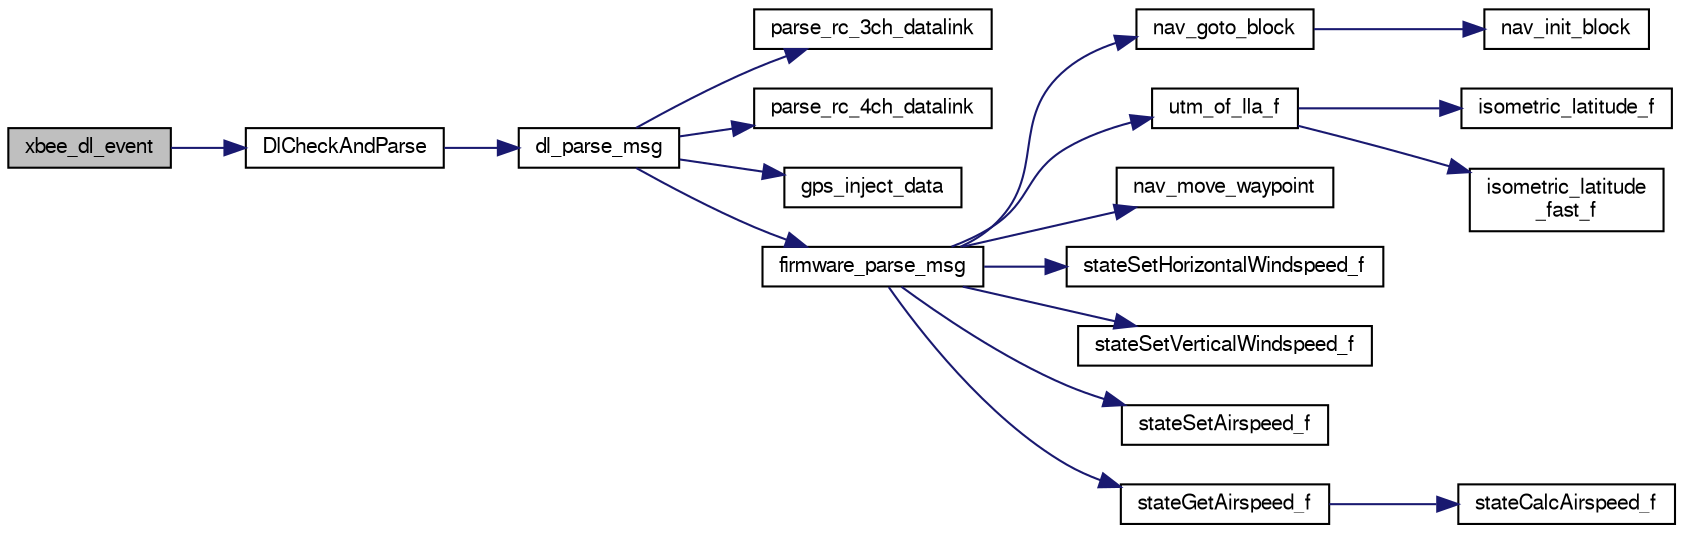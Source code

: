 digraph "xbee_dl_event"
{
  edge [fontname="FreeSans",fontsize="10",labelfontname="FreeSans",labelfontsize="10"];
  node [fontname="FreeSans",fontsize="10",shape=record];
  rankdir="LR";
  Node1 [label="xbee_dl_event",height=0.2,width=0.4,color="black", fillcolor="grey75", style="filled", fontcolor="black"];
  Node1 -> Node2 [color="midnightblue",fontsize="10",style="solid",fontname="FreeSans"];
  Node2 [label="DlCheckAndParse",height=0.2,width=0.4,color="black", fillcolor="white", style="filled",URL="$datalink_8h.html#aa9106add8d47671f6ebb3d8321813611",tooltip="Check for new message and parse. "];
  Node2 -> Node3 [color="midnightblue",fontsize="10",style="solid",fontname="FreeSans"];
  Node3 [label="dl_parse_msg",height=0.2,width=0.4,color="black", fillcolor="white", style="filled",URL="$datalink_8h.html#ad118dedfd61ae7367be31daafcc47f99",tooltip="Should be called when chars are available in dl_buffer. "];
  Node3 -> Node4 [color="midnightblue",fontsize="10",style="solid",fontname="FreeSans"];
  Node4 [label="parse_rc_3ch_datalink",height=0.2,width=0.4,color="black", fillcolor="white", style="filled",URL="$subsystems_2radio__control_2rc__datalink_8c.html#a22105107236d00fa616659322bd89a02",tooltip="Decode datalink message to get rc values with RC_3CH message Mode and throttle are merge in the same ..."];
  Node3 -> Node5 [color="midnightblue",fontsize="10",style="solid",fontname="FreeSans"];
  Node5 [label="parse_rc_4ch_datalink",height=0.2,width=0.4,color="black", fillcolor="white", style="filled",URL="$subsystems_2radio__control_2rc__datalink_8c.html#aa3d40235f29aab16121c0073217835a2",tooltip="Decode datalink message to get rc values with RC_4CH message. "];
  Node3 -> Node6 [color="midnightblue",fontsize="10",style="solid",fontname="FreeSans"];
  Node6 [label="gps_inject_data",height=0.2,width=0.4,color="black", fillcolor="white", style="filled",URL="$gps__piksi_8c.html#a92de5b7fc6f0e0c9c2a3f6aa1b175c6f",tooltip="Override the default GPS packet injector to inject the data trough UART. "];
  Node3 -> Node7 [color="midnightblue",fontsize="10",style="solid",fontname="FreeSans"];
  Node7 [label="firmware_parse_msg",height=0.2,width=0.4,color="black", fillcolor="white", style="filled",URL="$datalink_8c.html#aa3b127ff90392c842dc3299876f5e02f",tooltip="Firmware specfic msg handler. "];
  Node7 -> Node8 [color="midnightblue",fontsize="10",style="solid",fontname="FreeSans"];
  Node8 [label="nav_goto_block",height=0.2,width=0.4,color="black", fillcolor="white", style="filled",URL="$common__flight__plan_8c.html#ad5b3972efdfb4b34574a534615be3db2"];
  Node8 -> Node9 [color="midnightblue",fontsize="10",style="solid",fontname="FreeSans"];
  Node9 [label="nav_init_block",height=0.2,width=0.4,color="black", fillcolor="white", style="filled",URL="$common__flight__plan_8c.html#aa3cbfa3c23e459645a8e67b1bb4a1bef"];
  Node7 -> Node10 [color="midnightblue",fontsize="10",style="solid",fontname="FreeSans"];
  Node10 [label="utm_of_lla_f",height=0.2,width=0.4,color="black", fillcolor="white", style="filled",URL="$pprz__geodetic__float_8c.html#af99d4775df518f30b741b49c26eceedd"];
  Node10 -> Node11 [color="midnightblue",fontsize="10",style="solid",fontname="FreeSans"];
  Node11 [label="isometric_latitude_f",height=0.2,width=0.4,color="black", fillcolor="white", style="filled",URL="$pprz__geodetic__float_8c.html#a25c5bd31de0ea0d0caf14a0d217ad3ea"];
  Node10 -> Node12 [color="midnightblue",fontsize="10",style="solid",fontname="FreeSans"];
  Node12 [label="isometric_latitude\l_fast_f",height=0.2,width=0.4,color="black", fillcolor="white", style="filled",URL="$pprz__geodetic__float_8c.html#a21ea1b369f7d4abd984fb89c488dde24"];
  Node7 -> Node13 [color="midnightblue",fontsize="10",style="solid",fontname="FreeSans"];
  Node13 [label="nav_move_waypoint",height=0.2,width=0.4,color="black", fillcolor="white", style="filled",URL="$common__nav_8c.html#af9adf1af7508631a6122c216c6b57602",tooltip="Move a waypoint to given UTM coordinates. "];
  Node7 -> Node14 [color="midnightblue",fontsize="10",style="solid",fontname="FreeSans"];
  Node14 [label="stateSetHorizontalWindspeed_f",height=0.2,width=0.4,color="black", fillcolor="white", style="filled",URL="$group__state__wind__airspeed.html#ga2ad82d1791a3f1b5e9539ec571fca846",tooltip="Set horizontal windspeed (float). "];
  Node7 -> Node15 [color="midnightblue",fontsize="10",style="solid",fontname="FreeSans"];
  Node15 [label="stateSetVerticalWindspeed_f",height=0.2,width=0.4,color="black", fillcolor="white", style="filled",URL="$group__state__wind__airspeed.html#gad1a3cf7bf63a90f1873d3bcfee610d4d",tooltip="Set vertical windspeed (float). "];
  Node7 -> Node16 [color="midnightblue",fontsize="10",style="solid",fontname="FreeSans"];
  Node16 [label="stateSetAirspeed_f",height=0.2,width=0.4,color="black", fillcolor="white", style="filled",URL="$group__state__wind__airspeed.html#ga2ede5795eaec38206e25b8850ee40f63",tooltip="Set airspeed (float). "];
  Node7 -> Node17 [color="midnightblue",fontsize="10",style="solid",fontname="FreeSans"];
  Node17 [label="stateGetAirspeed_f",height=0.2,width=0.4,color="black", fillcolor="white", style="filled",URL="$group__state__wind__airspeed.html#gab0cc6ebb3671ec1b34ac2c33f11c6b26",tooltip="Get airspeed (float). "];
  Node17 -> Node18 [color="midnightblue",fontsize="10",style="solid",fontname="FreeSans"];
  Node18 [label="stateCalcAirspeed_f",height=0.2,width=0.4,color="black", fillcolor="white", style="filled",URL="$group__state__wind__airspeed.html#gac2516cd42b66afab524662b27fd96cd5"];
}
